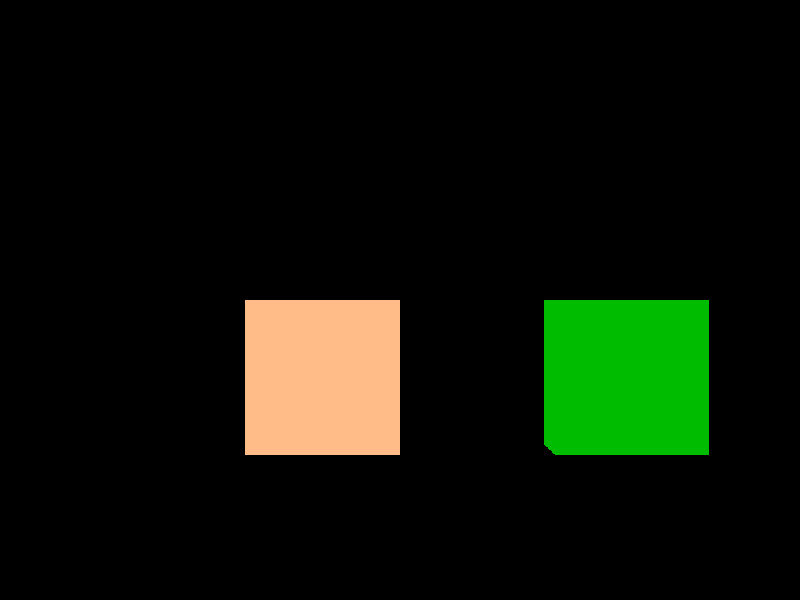 // Generated by OpenSCAD (https://www.openscad.org/)
// Source file: pov-export.scad

// Camera settings are at the bottom of this script

#version 3.7;
global_settings { assumed_gamma 1.0 }
#declare MATERIAL=finish { specular 0.5 roughness 0.001 reflection{0 0.63 fresnel} ambient 0 diffuse 0.6 conserve_energy }
#declare MATERIAL_INT=interior{ior 1.32}
polygon { 4, 
<0, 0, 10>, <-10, 0, 0>, <0, 0, 0>, <0, 0, 10>
texture { pigment { color rgbf <1, 0.5, 0.25, 0.875> } }
finish { MATERIAL } interior { MATERIAL_INT }
}
polygon { 4, 
<-10, 0, 0>, <0, 10, 0>, <0, 0, 0>, <-10, 0, 0>
texture { pigment { color rgbf <1, 0.5, 0.25, 0.875> } }
finish { MATERIAL } interior { MATERIAL_INT }
}
polygon { 4, 
<0, 10, 0>, <0, 0, 10>, <0, 0, 0>, <0, 10, 0>
texture { pigment { color rgbf <1, 0.5, 0.25, 0.875> } }
finish { MATERIAL } interior { MATERIAL_INT }
}
polygon { 4, 
<-10, 0, 0>, <0, 0, 10>, <-10, 0, 10>, <-10, 0, 0>
texture { pigment { color rgbf <1, 0.5, 0.25, 0.875> } }
finish { MATERIAL } interior { MATERIAL_INT }
}
polygon { 4, 
<-10, 10, 10>, <-10, 0, 0>, <-10, 0, 10>, <-10, 10, 10>
texture { pigment { color rgbf <1, 0.5, 0.25, 0.875> } }
finish { MATERIAL } interior { MATERIAL_INT }
}
polygon { 4, 
<0, 0, 10>, <-10, 10, 10>, <-10, 0, 10>, <0, 0, 10>
texture { pigment { color rgbf <1, 0.5, 0.25, 0.875> } }
finish { MATERIAL } interior { MATERIAL_INT }
}
polygon { 4, 
<0, 10, 0>, <-10, 0, 0>, <-10, 10, 0>, <0, 10, 0>
texture { pigment { color rgbf <1, 0.5, 0.25, 0.875> } }
finish { MATERIAL } interior { MATERIAL_INT }
}
polygon { 4, 
<-10, 0, 0>, <-10, 10, 10>, <-10, 10, 0>, <-10, 0, 0>
texture { pigment { color rgbf <1, 0.5, 0.25, 0.875> } }
finish { MATERIAL } interior { MATERIAL_INT }
}
polygon { 4, 
<-10, 10, 10>, <0, 10, 0>, <-10, 10, 0>, <-10, 10, 10>
texture { pigment { color rgbf <1, 0.5, 0.25, 0.875> } }
finish { MATERIAL } interior { MATERIAL_INT }
}
polygon { 4, 
<-10, 10, 10>, <0, 0, 10>, <0, 10, 10>, <-10, 10, 10>
texture { pigment { color rgbf <1, 0.5, 0.25, 0.875> } }
finish { MATERIAL } interior { MATERIAL_INT }
}
polygon { 4, 
<0, 10, 0>, <-10, 10, 10>, <0, 10, 10>, <0, 10, 0>
texture { pigment { color rgbf <1, 0.5, 0.25, 0.875> } }
finish { MATERIAL } interior { MATERIAL_INT }
}
polygon { 4, 
<0, 0, 10>, <0, 10, 0>, <0, 10, 10>, <0, 0, 10>
texture { pigment { color rgbf <1, 0.5, 0.25, 0.875> } }
finish { MATERIAL } interior { MATERIAL_INT }
}
polygon { 4, 
<20, 0, 10>, <10, 0, 0>, <20, 0, 0>, <20, 0, 10>
texture { pigment { color rgbf <0, 0.501961, 0, 0> } }
finish { MATERIAL } interior { MATERIAL_INT }
}
polygon { 4, 
<10, 0, 0>, <20, 10, 0>, <20, 0, 0>, <10, 0, 0>
texture { pigment { color rgbf <0, 0.501961, 0, 0> } }
finish { MATERIAL } interior { MATERIAL_INT }
}
polygon { 4, 
<20, 10, 0>, <20, 0, 10>, <20, 0, 0>, <20, 10, 0>
texture { pigment { color rgbf <0, 0.501961, 0, 0> } }
finish { MATERIAL } interior { MATERIAL_INT }
}
polygon { 4, 
<10, 10, 10>, <10, 0, 0>, <10, 0, 10>, <10, 10, 10>
texture { pigment { color rgbf <0, 0.501961, 0, 0> } }
finish { MATERIAL } interior { MATERIAL_INT }
}
polygon { 4, 
<10, 0, 0>, <20, 0, 10>, <10, 0, 10>, <10, 0, 0>
texture { pigment { color rgbf <0, 0.501961, 0, 0> } }
finish { MATERIAL } interior { MATERIAL_INT }
}
polygon { 4, 
<20, 0, 10>, <10, 10, 10>, <10, 0, 10>, <20, 0, 10>
texture { pigment { color rgbf <0, 0.501961, 0, 0> } }
finish { MATERIAL } interior { MATERIAL_INT }
}
polygon { 4, 
<10, 0, 0>, <10, 10, 10>, <10, 10, 0>, <10, 0, 0>
texture { pigment { color rgbf <0, 0.501961, 0, 0> } }
finish { MATERIAL } interior { MATERIAL_INT }
}
polygon { 4, 
<20, 10, 0>, <10, 0, 0>, <10, 10, 0>, <20, 10, 0>
texture { pigment { color rgbf <0, 0.501961, 0, 0> } }
finish { MATERIAL } interior { MATERIAL_INT }
}
polygon { 4, 
<10, 10, 10>, <20, 10, 0>, <10, 10, 0>, <10, 10, 10>
texture { pigment { color rgbf <0, 0.501961, 0, 0> } }
finish { MATERIAL } interior { MATERIAL_INT }
}
polygon { 4, 
<20, 0, 10>, <20, 10, 0>, <20, 10, 10>, <20, 0, 10>
texture { pigment { color rgbf <0, 0.501961, 0, 0> } }
finish { MATERIAL } interior { MATERIAL_INT }
}
polygon { 4, 
<10, 10, 10>, <20, 0, 10>, <20, 10, 10>, <10, 10, 10>
texture { pigment { color rgbf <0, 0.501961, 0, 0> } }
finish { MATERIAL } interior { MATERIAL_INT }
}
polygon { 4, 
<20, 10, 0>, <10, 10, 10>, <20, 10, 10>, <20, 10, 0>
texture { pigment { color rgbf <0, 0.501961, 0, 0> } }
finish { MATERIAL } interior { MATERIAL_INT }
}
light_source { <-70, -20, -20> color rgb <0.2, 0.2, 0.2> }
light_source { <-70, -20, 5> color rgb <0.2, 0.2, 0.2> }
light_source { <-70, -20, 30> color rgb <0.2, 0.2, 0.2> }
light_source { <-70, 5, -20> color rgb <0.2, 0.2, 0.2> }
light_source { <-70, 5, 5> color rgb <0.2, 0.2, 0.2> }
light_source { <-70, 5, 30> color rgb <0.2, 0.2, 0.2> }
light_source { <-70, 30, -20> color rgb <0.2, 0.2, 0.2> }
light_source { <-70, 30, 5> color rgb <0.2, 0.2, 0.2> }
light_source { <-70, 30, 30> color rgb <0.2, 0.2, 0.2> }
light_source { <5, -20, -20> color rgb <0.2, 0.2, 0.2> }
light_source { <5, -20, 5> color rgb <0.2, 0.2, 0.2> }
light_source { <5, -20, 30> color rgb <0.2, 0.2, 0.2> }
light_source { <5, 5, -20> color rgb <0.2, 0.2, 0.2> }
light_source { <5, 5, 5> color rgb <0.2, 0.2, 0.2> }
light_source { <5, 5, 30> color rgb <0.2, 0.2, 0.2> }
light_source { <5, 30, -20> color rgb <0.2, 0.2, 0.2> }
light_source { <5, 30, 5> color rgb <0.2, 0.2, 0.2> }
light_source { <5, 30, 30> color rgb <0.2, 0.2, 0.2> }
light_source { <80, -20, -20> color rgb <0.2, 0.2, 0.2> }
light_source { <80, -20, 5> color rgb <0.2, 0.2, 0.2> }
light_source { <80, -20, 30> color rgb <0.2, 0.2, 0.2> }
light_source { <80, 5, -20> color rgb <0.2, 0.2, 0.2> }
light_source { <80, 5, 5> color rgb <0.2, 0.2, 0.2> }
light_source { <80, 5, 30> color rgb <0.2, 0.2, 0.2> }
light_source { <80, 30, -20> color rgb <0.2, 0.2, 0.2> }
light_source { <80, 30, 5> color rgb <0.2, 0.2, 0.2> }
light_source { <80, 30, 30> color rgb <0.2, 0.2, 0.2> }
camera { look_at <0, 0, 0>
 location <0, 0, 140>
 angle 22.5 up <0, 1, 0> right <1, 0, 0> sky <0, 1, 0> right -x*image_width/image_height
translate <0, 10, 0>
rotate <0, 0 + clock * 3, 0 + clock>
}
#include "rad_def.inc"
global_settings { photons { count 20000 autostop 0 jitter .4 } radiosity { Rad_Settings(Radiosity_Normal, off, off) } }
